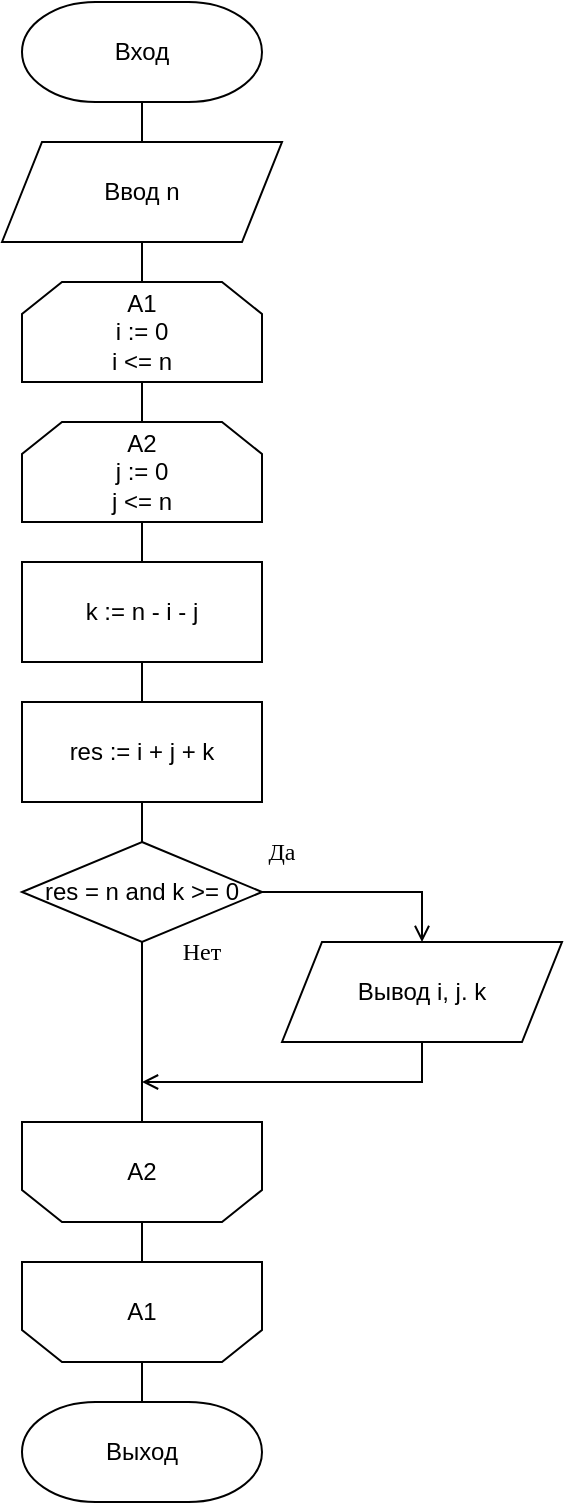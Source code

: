 <mxfile version="15.6.2" type="github">
  <diagram id="n0BRKhdZVMkP22Ny1EZX" name="Page-1">
    <mxGraphModel dx="1625" dy="926" grid="1" gridSize="10" guides="1" tooltips="1" connect="1" arrows="1" fold="1" page="1" pageScale="1" pageWidth="850" pageHeight="1100" math="0" shadow="0">
      <root>
        <mxCell id="0" />
        <mxCell id="1" parent="0" />
        <mxCell id="tYKSvtPW2f-wMe5d6kYf-2" value="Вход" style="strokeWidth=1;html=1;shape=mxgraph.flowchart.terminator;whiteSpace=wrap;" vertex="1" parent="1">
          <mxGeometry x="340" y="40" width="120" height="50" as="geometry" />
        </mxCell>
        <mxCell id="tYKSvtPW2f-wMe5d6kYf-31" style="edgeStyle=orthogonalEdgeStyle;rounded=0;orthogonalLoop=1;jettySize=auto;html=1;entryX=0.5;entryY=0;entryDx=0;entryDy=0;endArrow=none;endFill=0;" edge="1" parent="1" target="tYKSvtPW2f-wMe5d6kYf-32">
          <mxGeometry relative="1" as="geometry">
            <mxPoint x="400" y="90" as="sourcePoint" />
          </mxGeometry>
        </mxCell>
        <mxCell id="tYKSvtPW2f-wMe5d6kYf-35" style="edgeStyle=orthogonalEdgeStyle;rounded=0;orthogonalLoop=1;jettySize=auto;html=1;entryX=0.5;entryY=0;entryDx=0;entryDy=0;endArrow=none;endFill=0;" edge="1" parent="1" source="tYKSvtPW2f-wMe5d6kYf-32" target="tYKSvtPW2f-wMe5d6kYf-34">
          <mxGeometry relative="1" as="geometry" />
        </mxCell>
        <mxCell id="tYKSvtPW2f-wMe5d6kYf-32" value="Ввод n" style="shape=parallelogram;perimeter=parallelogramPerimeter;whiteSpace=wrap;html=1;fixedSize=1;strokeWidth=1;" vertex="1" parent="1">
          <mxGeometry x="330" y="110" width="140" height="50" as="geometry" />
        </mxCell>
        <mxCell id="tYKSvtPW2f-wMe5d6kYf-33" value="" style="edgeStyle=orthogonalEdgeStyle;rounded=0;orthogonalLoop=1;jettySize=auto;html=1;endArrow=none;endFill=0;" edge="1" parent="1" source="tYKSvtPW2f-wMe5d6kYf-34">
          <mxGeometry relative="1" as="geometry">
            <mxPoint x="400" y="250" as="targetPoint" />
          </mxGeometry>
        </mxCell>
        <mxCell id="tYKSvtPW2f-wMe5d6kYf-34" value="А1&lt;br&gt;i := 0&lt;br&gt;i &amp;lt;= n" style="shape=loopLimit;whiteSpace=wrap;html=1;strokeWidth=1;" vertex="1" parent="1">
          <mxGeometry x="340" y="180" width="120" height="50" as="geometry" />
        </mxCell>
        <mxCell id="tYKSvtPW2f-wMe5d6kYf-36" value="" style="edgeStyle=orthogonalEdgeStyle;rounded=0;orthogonalLoop=1;jettySize=auto;html=1;endArrow=none;endFill=0;" edge="1" parent="1" source="tYKSvtPW2f-wMe5d6kYf-37">
          <mxGeometry relative="1" as="geometry">
            <mxPoint x="400" y="320" as="targetPoint" />
          </mxGeometry>
        </mxCell>
        <mxCell id="tYKSvtPW2f-wMe5d6kYf-37" value="А2&lt;br&gt;j := 0&lt;br&gt;j &amp;lt;= n" style="shape=loopLimit;whiteSpace=wrap;html=1;strokeWidth=1;" vertex="1" parent="1">
          <mxGeometry x="340" y="250" width="120" height="50" as="geometry" />
        </mxCell>
        <mxCell id="tYKSvtPW2f-wMe5d6kYf-40" style="edgeStyle=orthogonalEdgeStyle;rounded=0;orthogonalLoop=1;jettySize=auto;html=1;entryX=0.5;entryY=0;entryDx=0;entryDy=0;endArrow=none;endFill=0;exitX=0.5;exitY=1;exitDx=0;exitDy=0;" edge="1" parent="1" source="tYKSvtPW2f-wMe5d6kYf-42" target="tYKSvtPW2f-wMe5d6kYf-39">
          <mxGeometry relative="1" as="geometry">
            <mxPoint x="410" y="450" as="sourcePoint" />
          </mxGeometry>
        </mxCell>
        <mxCell id="tYKSvtPW2f-wMe5d6kYf-38" value="k := n - i - j" style="rounded=0;whiteSpace=wrap;html=1;" vertex="1" parent="1">
          <mxGeometry x="340" y="320" width="120" height="50" as="geometry" />
        </mxCell>
        <mxCell id="tYKSvtPW2f-wMe5d6kYf-43" style="edgeStyle=orthogonalEdgeStyle;rounded=0;orthogonalLoop=1;jettySize=auto;html=1;endArrow=open;endFill=0;entryX=0.5;entryY=0;entryDx=0;entryDy=0;" edge="1" parent="1" source="tYKSvtPW2f-wMe5d6kYf-39" target="tYKSvtPW2f-wMe5d6kYf-44">
          <mxGeometry relative="1" as="geometry">
            <mxPoint x="560" y="520" as="targetPoint" />
            <Array as="points">
              <mxPoint x="540" y="485" />
            </Array>
          </mxGeometry>
        </mxCell>
        <mxCell id="tYKSvtPW2f-wMe5d6kYf-46" style="edgeStyle=orthogonalEdgeStyle;rounded=0;orthogonalLoop=1;jettySize=auto;html=1;entryX=0.5;entryY=1;entryDx=0;entryDy=0;endArrow=none;endFill=0;" edge="1" parent="1" source="tYKSvtPW2f-wMe5d6kYf-39" target="tYKSvtPW2f-wMe5d6kYf-45">
          <mxGeometry relative="1" as="geometry" />
        </mxCell>
        <mxCell id="tYKSvtPW2f-wMe5d6kYf-39" value="res = n and k &amp;gt;= 0" style="rhombus;whiteSpace=wrap;html=1;" vertex="1" parent="1">
          <mxGeometry x="340" y="460" width="120" height="50" as="geometry" />
        </mxCell>
        <mxCell id="tYKSvtPW2f-wMe5d6kYf-41" value="" style="edgeStyle=orthogonalEdgeStyle;rounded=0;orthogonalLoop=1;jettySize=auto;html=1;endArrow=none;endFill=0;" edge="1" parent="1">
          <mxGeometry relative="1" as="geometry">
            <mxPoint x="400" y="390" as="targetPoint" />
            <mxPoint x="400" y="370" as="sourcePoint" />
          </mxGeometry>
        </mxCell>
        <mxCell id="tYKSvtPW2f-wMe5d6kYf-42" value="res := i + j + k" style="rounded=0;whiteSpace=wrap;html=1;" vertex="1" parent="1">
          <mxGeometry x="340" y="390" width="120" height="50" as="geometry" />
        </mxCell>
        <mxCell id="tYKSvtPW2f-wMe5d6kYf-51" style="edgeStyle=orthogonalEdgeStyle;rounded=0;orthogonalLoop=1;jettySize=auto;html=1;endArrow=open;endFill=0;strokeWidth=1;" edge="1" parent="1" source="tYKSvtPW2f-wMe5d6kYf-44">
          <mxGeometry relative="1" as="geometry">
            <mxPoint x="400" y="580" as="targetPoint" />
            <Array as="points">
              <mxPoint x="540" y="580" />
            </Array>
          </mxGeometry>
        </mxCell>
        <mxCell id="tYKSvtPW2f-wMe5d6kYf-44" value="Вывод i, j. k" style="shape=parallelogram;perimeter=parallelogramPerimeter;whiteSpace=wrap;html=1;fixedSize=1;strokeWidth=1;" vertex="1" parent="1">
          <mxGeometry x="470" y="510" width="140" height="50" as="geometry" />
        </mxCell>
        <mxCell id="tYKSvtPW2f-wMe5d6kYf-48" style="edgeStyle=orthogonalEdgeStyle;rounded=0;orthogonalLoop=1;jettySize=auto;html=1;entryX=0.5;entryY=1;entryDx=0;entryDy=0;endArrow=none;endFill=0;" edge="1" parent="1" source="tYKSvtPW2f-wMe5d6kYf-45" target="tYKSvtPW2f-wMe5d6kYf-47">
          <mxGeometry relative="1" as="geometry" />
        </mxCell>
        <mxCell id="tYKSvtPW2f-wMe5d6kYf-45" value="A2" style="shape=loopLimit;whiteSpace=wrap;html=1;strokeWidth=1;direction=west;" vertex="1" parent="1">
          <mxGeometry x="340" y="600" width="120" height="50" as="geometry" />
        </mxCell>
        <mxCell id="tYKSvtPW2f-wMe5d6kYf-47" value="A1" style="shape=loopLimit;whiteSpace=wrap;html=1;strokeWidth=1;direction=west;" vertex="1" parent="1">
          <mxGeometry x="340" y="670" width="120" height="50" as="geometry" />
        </mxCell>
        <mxCell id="tYKSvtPW2f-wMe5d6kYf-49" style="edgeStyle=orthogonalEdgeStyle;rounded=0;orthogonalLoop=1;jettySize=auto;html=1;entryX=0.5;entryY=0;entryDx=0;entryDy=0;entryPerimeter=0;fontFamily=Times New Roman;endArrow=none;endFill=0;" edge="1" parent="1" target="tYKSvtPW2f-wMe5d6kYf-50">
          <mxGeometry relative="1" as="geometry">
            <mxPoint x="400" y="720" as="sourcePoint" />
          </mxGeometry>
        </mxCell>
        <mxCell id="tYKSvtPW2f-wMe5d6kYf-50" value="Выход" style="strokeWidth=1;html=1;shape=mxgraph.flowchart.terminator;whiteSpace=wrap;" vertex="1" parent="1">
          <mxGeometry x="340" y="740" width="120" height="50" as="geometry" />
        </mxCell>
        <mxCell id="tYKSvtPW2f-wMe5d6kYf-52" value="Нет" style="text;html=1;strokeColor=none;fillColor=none;align=center;verticalAlign=middle;whiteSpace=wrap;rounded=0;fontFamily=Times New Roman;" vertex="1" parent="1">
          <mxGeometry x="400" y="500" width="60" height="30" as="geometry" />
        </mxCell>
        <mxCell id="tYKSvtPW2f-wMe5d6kYf-53" value="Да" style="text;html=1;strokeColor=none;fillColor=none;align=center;verticalAlign=middle;whiteSpace=wrap;rounded=0;fontFamily=Times New Roman;" vertex="1" parent="1">
          <mxGeometry x="440" y="450" width="60" height="30" as="geometry" />
        </mxCell>
      </root>
    </mxGraphModel>
  </diagram>
</mxfile>
